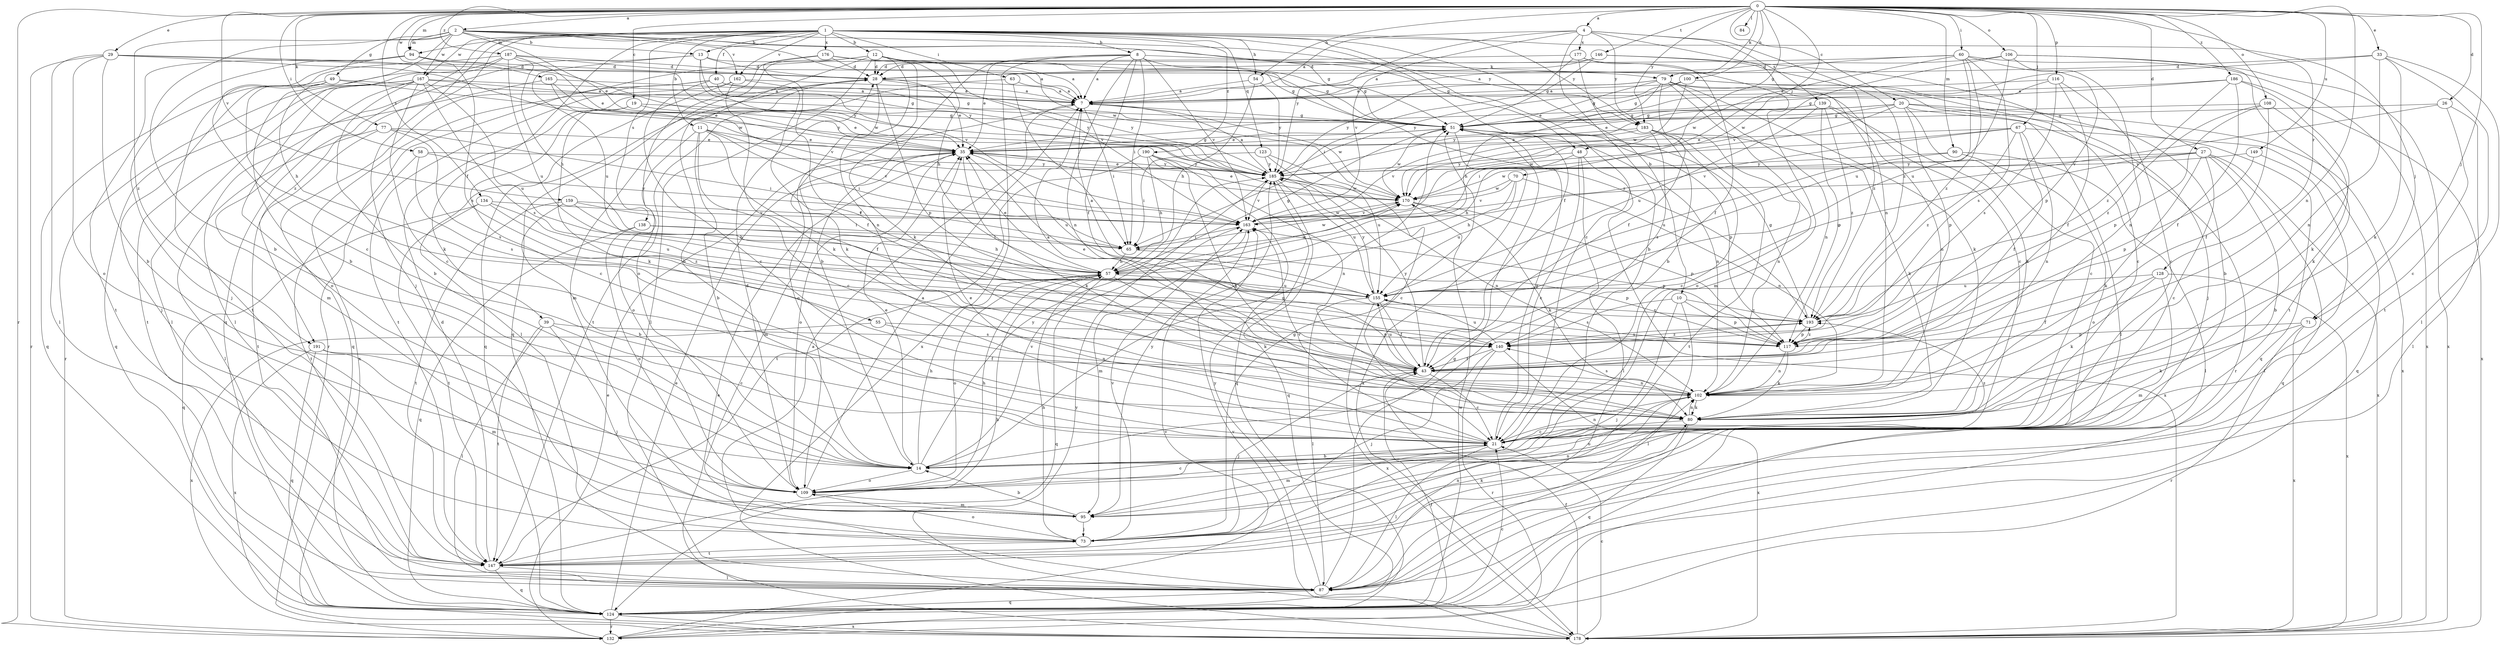 strict digraph  {
0;
1;
2;
4;
7;
8;
10;
11;
12;
13;
14;
19;
20;
21;
26;
27;
28;
29;
33;
35;
39;
40;
43;
48;
49;
51;
54;
55;
57;
58;
60;
63;
65;
67;
70;
71;
73;
77;
79;
80;
84;
87;
90;
94;
95;
100;
102;
106;
108;
109;
116;
117;
123;
124;
128;
132;
134;
138;
139;
140;
146;
147;
149;
155;
159;
162;
163;
165;
167;
170;
176;
177;
178;
183;
185;
186;
187;
190;
191;
193;
0 -> 2  [label=a];
0 -> 4  [label=a];
0 -> 19  [label=c];
0 -> 20  [label=c];
0 -> 26  [label=d];
0 -> 27  [label=d];
0 -> 29  [label=e];
0 -> 33  [label=e];
0 -> 48  [label=g];
0 -> 54  [label=h];
0 -> 58  [label=i];
0 -> 60  [label=i];
0 -> 67  [label=j];
0 -> 70  [label=j];
0 -> 71  [label=j];
0 -> 77  [label=k];
0 -> 79  [label=k];
0 -> 84  [label=l];
0 -> 90  [label=m];
0 -> 94  [label=m];
0 -> 100  [label=n];
0 -> 102  [label=n];
0 -> 106  [label=o];
0 -> 108  [label=o];
0 -> 116  [label=p];
0 -> 128  [label=r];
0 -> 132  [label=r];
0 -> 134  [label=s];
0 -> 146  [label=t];
0 -> 149  [label=u];
0 -> 159  [label=v];
0 -> 165  [label=w];
0 -> 183  [label=y];
0 -> 186  [label=z];
0 -> 187  [label=z];
1 -> 8  [label=b];
1 -> 10  [label=b];
1 -> 11  [label=b];
1 -> 12  [label=b];
1 -> 13  [label=b];
1 -> 21  [label=c];
1 -> 39  [label=f];
1 -> 40  [label=f];
1 -> 43  [label=f];
1 -> 54  [label=h];
1 -> 63  [label=i];
1 -> 71  [label=j];
1 -> 73  [label=j];
1 -> 94  [label=m];
1 -> 123  [label=q];
1 -> 124  [label=q];
1 -> 138  [label=s];
1 -> 162  [label=v];
1 -> 167  [label=w];
1 -> 176  [label=x];
1 -> 183  [label=y];
1 -> 190  [label=z];
1 -> 191  [label=z];
2 -> 13  [label=b];
2 -> 14  [label=b];
2 -> 35  [label=e];
2 -> 48  [label=g];
2 -> 49  [label=g];
2 -> 51  [label=g];
2 -> 55  [label=h];
2 -> 94  [label=m];
2 -> 162  [label=v];
2 -> 167  [label=w];
2 -> 170  [label=w];
2 -> 183  [label=y];
2 -> 191  [label=z];
4 -> 7  [label=a];
4 -> 14  [label=b];
4 -> 102  [label=n];
4 -> 139  [label=s];
4 -> 163  [label=v];
4 -> 177  [label=x];
4 -> 183  [label=y];
4 -> 185  [label=y];
4 -> 193  [label=z];
7 -> 51  [label=g];
7 -> 65  [label=i];
7 -> 109  [label=o];
7 -> 170  [label=w];
8 -> 7  [label=a];
8 -> 14  [label=b];
8 -> 35  [label=e];
8 -> 43  [label=f];
8 -> 65  [label=i];
8 -> 79  [label=k];
8 -> 102  [label=n];
8 -> 163  [label=v];
8 -> 178  [label=x];
8 -> 193  [label=z];
10 -> 73  [label=j];
10 -> 87  [label=l];
10 -> 117  [label=p];
10 -> 140  [label=s];
10 -> 193  [label=z];
11 -> 14  [label=b];
11 -> 21  [label=c];
11 -> 35  [label=e];
11 -> 43  [label=f];
11 -> 65  [label=i];
11 -> 109  [label=o];
11 -> 163  [label=v];
12 -> 7  [label=a];
12 -> 14  [label=b];
12 -> 28  [label=d];
12 -> 51  [label=g];
12 -> 57  [label=h];
12 -> 80  [label=k];
12 -> 87  [label=l];
12 -> 102  [label=n];
12 -> 124  [label=q];
12 -> 132  [label=r];
13 -> 28  [label=d];
13 -> 51  [label=g];
13 -> 87  [label=l];
13 -> 155  [label=u];
13 -> 163  [label=v];
13 -> 185  [label=y];
14 -> 35  [label=e];
14 -> 51  [label=g];
14 -> 57  [label=h];
14 -> 109  [label=o];
14 -> 163  [label=v];
14 -> 185  [label=y];
19 -> 21  [label=c];
19 -> 35  [label=e];
19 -> 51  [label=g];
19 -> 80  [label=k];
20 -> 21  [label=c];
20 -> 35  [label=e];
20 -> 51  [label=g];
20 -> 65  [label=i];
20 -> 117  [label=p];
20 -> 124  [label=q];
20 -> 132  [label=r];
20 -> 178  [label=x];
20 -> 185  [label=y];
21 -> 14  [label=b];
21 -> 35  [label=e];
21 -> 51  [label=g];
21 -> 87  [label=l];
21 -> 95  [label=m];
21 -> 102  [label=n];
21 -> 163  [label=v];
21 -> 193  [label=z];
26 -> 21  [label=c];
26 -> 51  [label=g];
26 -> 87  [label=l];
26 -> 163  [label=v];
27 -> 14  [label=b];
27 -> 21  [label=c];
27 -> 80  [label=k];
27 -> 124  [label=q];
27 -> 155  [label=u];
27 -> 170  [label=w];
27 -> 178  [label=x];
27 -> 185  [label=y];
28 -> 7  [label=a];
28 -> 35  [label=e];
28 -> 80  [label=k];
28 -> 95  [label=m];
28 -> 117  [label=p];
28 -> 124  [label=q];
28 -> 185  [label=y];
29 -> 14  [label=b];
29 -> 28  [label=d];
29 -> 87  [label=l];
29 -> 109  [label=o];
29 -> 132  [label=r];
29 -> 170  [label=w];
29 -> 185  [label=y];
33 -> 28  [label=d];
33 -> 80  [label=k];
33 -> 87  [label=l];
33 -> 102  [label=n];
33 -> 147  [label=t];
33 -> 170  [label=w];
35 -> 51  [label=g];
35 -> 80  [label=k];
35 -> 95  [label=m];
35 -> 109  [label=o];
35 -> 155  [label=u];
35 -> 185  [label=y];
39 -> 21  [label=c];
39 -> 73  [label=j];
39 -> 87  [label=l];
39 -> 140  [label=s];
39 -> 147  [label=t];
40 -> 7  [label=a];
40 -> 21  [label=c];
40 -> 51  [label=g];
40 -> 124  [label=q];
40 -> 178  [label=x];
40 -> 185  [label=y];
43 -> 7  [label=a];
43 -> 21  [label=c];
43 -> 73  [label=j];
43 -> 102  [label=n];
43 -> 155  [label=u];
43 -> 185  [label=y];
48 -> 21  [label=c];
48 -> 57  [label=h];
48 -> 87  [label=l];
48 -> 178  [label=x];
48 -> 185  [label=y];
49 -> 7  [label=a];
49 -> 73  [label=j];
49 -> 80  [label=k];
49 -> 124  [label=q];
49 -> 185  [label=y];
51 -> 35  [label=e];
51 -> 102  [label=n];
51 -> 117  [label=p];
51 -> 170  [label=w];
51 -> 178  [label=x];
54 -> 7  [label=a];
54 -> 57  [label=h];
54 -> 185  [label=y];
55 -> 102  [label=n];
55 -> 117  [label=p];
55 -> 178  [label=x];
57 -> 35  [label=e];
57 -> 51  [label=g];
57 -> 80  [label=k];
57 -> 109  [label=o];
57 -> 124  [label=q];
57 -> 155  [label=u];
57 -> 170  [label=w];
58 -> 140  [label=s];
58 -> 147  [label=t];
58 -> 163  [label=v];
58 -> 185  [label=y];
60 -> 7  [label=a];
60 -> 28  [label=d];
60 -> 117  [label=p];
60 -> 140  [label=s];
60 -> 155  [label=u];
60 -> 170  [label=w];
60 -> 178  [label=x];
60 -> 193  [label=z];
63 -> 7  [label=a];
63 -> 65  [label=i];
63 -> 147  [label=t];
65 -> 57  [label=h];
65 -> 117  [label=p];
65 -> 170  [label=w];
67 -> 35  [label=e];
67 -> 43  [label=f];
67 -> 102  [label=n];
67 -> 124  [label=q];
67 -> 163  [label=v];
67 -> 170  [label=w];
67 -> 193  [label=z];
70 -> 57  [label=h];
70 -> 102  [label=n];
70 -> 155  [label=u];
70 -> 163  [label=v];
70 -> 170  [label=w];
71 -> 80  [label=k];
71 -> 117  [label=p];
71 -> 132  [label=r];
71 -> 178  [label=x];
73 -> 51  [label=g];
73 -> 57  [label=h];
73 -> 80  [label=k];
73 -> 109  [label=o];
73 -> 147  [label=t];
73 -> 163  [label=v];
77 -> 35  [label=e];
77 -> 65  [label=i];
77 -> 87  [label=l];
77 -> 140  [label=s];
77 -> 147  [label=t];
79 -> 7  [label=a];
79 -> 21  [label=c];
79 -> 43  [label=f];
79 -> 51  [label=g];
79 -> 57  [label=h];
79 -> 80  [label=k];
79 -> 87  [label=l];
79 -> 102  [label=n];
79 -> 109  [label=o];
79 -> 185  [label=y];
80 -> 21  [label=c];
80 -> 102  [label=n];
80 -> 124  [label=q];
87 -> 7  [label=a];
87 -> 51  [label=g];
87 -> 124  [label=q];
87 -> 185  [label=y];
90 -> 87  [label=l];
90 -> 109  [label=o];
90 -> 155  [label=u];
90 -> 185  [label=y];
94 -> 21  [label=c];
94 -> 28  [label=d];
94 -> 73  [label=j];
94 -> 140  [label=s];
94 -> 147  [label=t];
94 -> 170  [label=w];
95 -> 14  [label=b];
95 -> 73  [label=j];
95 -> 102  [label=n];
95 -> 185  [label=y];
100 -> 7  [label=a];
100 -> 14  [label=b];
100 -> 21  [label=c];
100 -> 51  [label=g];
100 -> 170  [label=w];
100 -> 185  [label=y];
102 -> 80  [label=k];
102 -> 109  [label=o];
102 -> 140  [label=s];
106 -> 28  [label=d];
106 -> 102  [label=n];
106 -> 147  [label=t];
106 -> 155  [label=u];
106 -> 163  [label=v];
106 -> 178  [label=x];
108 -> 43  [label=f];
108 -> 51  [label=g];
108 -> 80  [label=k];
108 -> 117  [label=p];
108 -> 193  [label=z];
109 -> 7  [label=a];
109 -> 21  [label=c];
109 -> 28  [label=d];
109 -> 57  [label=h];
109 -> 95  [label=m];
116 -> 7  [label=a];
116 -> 21  [label=c];
116 -> 35  [label=e];
116 -> 43  [label=f];
116 -> 140  [label=s];
117 -> 35  [label=e];
117 -> 80  [label=k];
117 -> 102  [label=n];
117 -> 193  [label=z];
123 -> 21  [label=c];
123 -> 65  [label=i];
123 -> 155  [label=u];
123 -> 185  [label=y];
124 -> 21  [label=c];
124 -> 35  [label=e];
124 -> 132  [label=r];
124 -> 170  [label=w];
124 -> 178  [label=x];
128 -> 43  [label=f];
128 -> 80  [label=k];
128 -> 95  [label=m];
128 -> 155  [label=u];
128 -> 178  [label=x];
132 -> 35  [label=e];
132 -> 43  [label=f];
132 -> 163  [label=v];
134 -> 124  [label=q];
134 -> 147  [label=t];
134 -> 155  [label=u];
134 -> 163  [label=v];
134 -> 193  [label=z];
138 -> 57  [label=h];
138 -> 65  [label=i];
138 -> 109  [label=o];
138 -> 124  [label=q];
139 -> 51  [label=g];
139 -> 80  [label=k];
139 -> 102  [label=n];
139 -> 117  [label=p];
139 -> 155  [label=u];
139 -> 193  [label=z];
140 -> 43  [label=f];
140 -> 73  [label=j];
140 -> 132  [label=r];
140 -> 155  [label=u];
140 -> 178  [label=x];
140 -> 193  [label=z];
146 -> 7  [label=a];
146 -> 28  [label=d];
146 -> 51  [label=g];
146 -> 73  [label=j];
146 -> 193  [label=z];
147 -> 28  [label=d];
147 -> 57  [label=h];
147 -> 87  [label=l];
147 -> 102  [label=n];
147 -> 124  [label=q];
149 -> 87  [label=l];
149 -> 117  [label=p];
149 -> 185  [label=y];
155 -> 7  [label=a];
155 -> 43  [label=f];
155 -> 87  [label=l];
155 -> 178  [label=x];
155 -> 185  [label=y];
155 -> 193  [label=z];
159 -> 14  [label=b];
159 -> 57  [label=h];
159 -> 65  [label=i];
159 -> 147  [label=t];
159 -> 163  [label=v];
162 -> 7  [label=a];
162 -> 43  [label=f];
162 -> 80  [label=k];
162 -> 87  [label=l];
162 -> 147  [label=t];
163 -> 65  [label=i];
163 -> 95  [label=m];
163 -> 117  [label=p];
163 -> 170  [label=w];
165 -> 7  [label=a];
165 -> 35  [label=e];
165 -> 147  [label=t];
165 -> 163  [label=v];
167 -> 7  [label=a];
167 -> 14  [label=b];
167 -> 21  [label=c];
167 -> 51  [label=g];
167 -> 95  [label=m];
167 -> 109  [label=o];
167 -> 124  [label=q];
167 -> 132  [label=r];
167 -> 140  [label=s];
167 -> 155  [label=u];
170 -> 35  [label=e];
170 -> 80  [label=k];
170 -> 117  [label=p];
170 -> 163  [label=v];
176 -> 28  [label=d];
176 -> 43  [label=f];
176 -> 51  [label=g];
176 -> 109  [label=o];
176 -> 163  [label=v];
177 -> 14  [label=b];
177 -> 28  [label=d];
177 -> 43  [label=f];
177 -> 65  [label=i];
177 -> 95  [label=m];
178 -> 21  [label=c];
178 -> 35  [label=e];
178 -> 43  [label=f];
178 -> 163  [label=v];
178 -> 185  [label=y];
183 -> 21  [label=c];
183 -> 35  [label=e];
183 -> 80  [label=k];
183 -> 102  [label=n];
183 -> 140  [label=s];
183 -> 147  [label=t];
183 -> 163  [label=v];
185 -> 7  [label=a];
185 -> 35  [label=e];
185 -> 102  [label=n];
185 -> 124  [label=q];
185 -> 155  [label=u];
185 -> 163  [label=v];
185 -> 170  [label=w];
186 -> 7  [label=a];
186 -> 43  [label=f];
186 -> 51  [label=g];
186 -> 80  [label=k];
186 -> 178  [label=x];
186 -> 193  [label=z];
187 -> 7  [label=a];
187 -> 14  [label=b];
187 -> 28  [label=d];
187 -> 35  [label=e];
187 -> 57  [label=h];
187 -> 87  [label=l];
187 -> 147  [label=t];
187 -> 155  [label=u];
190 -> 57  [label=h];
190 -> 80  [label=k];
190 -> 102  [label=n];
190 -> 124  [label=q];
190 -> 147  [label=t];
190 -> 185  [label=y];
191 -> 43  [label=f];
191 -> 95  [label=m];
191 -> 124  [label=q];
191 -> 178  [label=x];
193 -> 51  [label=g];
193 -> 117  [label=p];
193 -> 140  [label=s];
}
